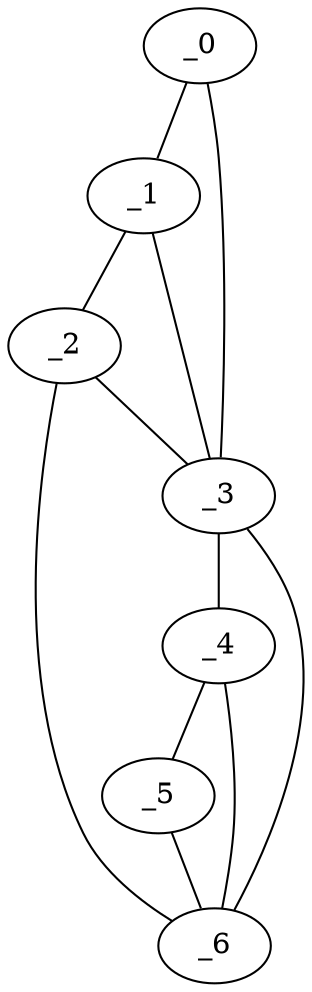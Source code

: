 graph "obj74__50.gxl" {
	_0	 [x=32,
		y=27];
	_1	 [x=34,
		y=22];
	_0 -- _1	 [valence=1];
	_3	 [x=72,
		y=54];
	_0 -- _3	 [valence=1];
	_2	 [x=41,
		y=8];
	_1 -- _2	 [valence=1];
	_1 -- _3	 [valence=2];
	_2 -- _3	 [valence=2];
	_6	 [x=113,
		y=65];
	_2 -- _6	 [valence=1];
	_4	 [x=97,
		y=64];
	_3 -- _4	 [valence=1];
	_3 -- _6	 [valence=1];
	_5	 [x=105,
		y=66];
	_4 -- _5	 [valence=1];
	_4 -- _6	 [valence=2];
	_5 -- _6	 [valence=1];
}

